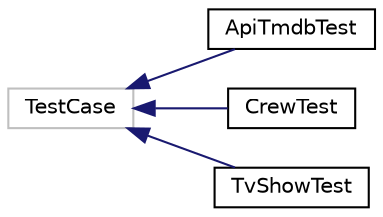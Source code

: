 digraph "Graphical Class Hierarchy"
{
  edge [fontname="Helvetica",fontsize="10",labelfontname="Helvetica",labelfontsize="10"];
  node [fontname="Helvetica",fontsize="10",shape=record];
  rankdir="LR";
  Node17 [label="TestCase",height=0.2,width=0.4,color="grey75", fillcolor="white", style="filled"];
  Node17 -> Node0 [dir="back",color="midnightblue",fontsize="10",style="solid",fontname="Helvetica"];
  Node0 [label="ApiTmdbTest",height=0.2,width=0.4,color="black", fillcolor="white", style="filled",URL="$classApiTmdbTest.html"];
  Node17 -> Node19 [dir="back",color="midnightblue",fontsize="10",style="solid",fontname="Helvetica"];
  Node19 [label="CrewTest",height=0.2,width=0.4,color="black", fillcolor="white", style="filled",URL="$classCrewTest.html"];
  Node17 -> Node20 [dir="back",color="midnightblue",fontsize="10",style="solid",fontname="Helvetica"];
  Node20 [label="TvShowTest",height=0.2,width=0.4,color="black", fillcolor="white", style="filled",URL="$classTvShowTest.html"];
}
